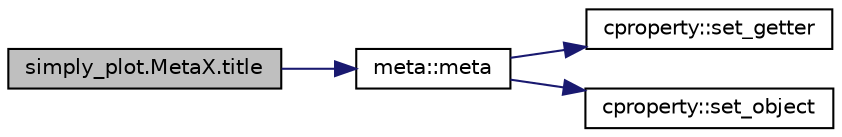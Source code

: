 digraph "simply_plot.MetaX.title"
{
 // INTERACTIVE_SVG=YES
 // LATEX_PDF_SIZE
  edge [fontname="Helvetica",fontsize="10",labelfontname="Helvetica",labelfontsize="10"];
  node [fontname="Helvetica",fontsize="10",shape=record];
  rankdir="LR";
  Node1 [label="simply_plot.MetaX.title",height=0.2,width=0.4,color="black", fillcolor="grey75", style="filled", fontcolor="black",tooltip=" "];
  Node1 -> Node2 [color="midnightblue",fontsize="10",style="solid",fontname="Helvetica"];
  Node2 [label="meta::meta",height=0.2,width=0.4,color="black", fillcolor="white", style="filled",URL="$classmeta.html#a63ad3379066eb6b7c8bf7a7ea9ee0783",tooltip="< Public access specifier for the following members."];
  Node2 -> Node3 [color="midnightblue",fontsize="10",style="solid",fontname="Helvetica"];
  Node3 [label="cproperty::set_getter",height=0.2,width=0.4,color="black", fillcolor="white", style="filled",URL="$classcproperty.html#a31b26b5ffb20bbf8d8ee38e0755a9819",tooltip=" "];
  Node2 -> Node4 [color="midnightblue",fontsize="10",style="solid",fontname="Helvetica"];
  Node4 [label="cproperty::set_object",height=0.2,width=0.4,color="black", fillcolor="white", style="filled",URL="$classcproperty.html#a41a70e8e01c9b1a20b94d2dbf1a6b214",tooltip=" "];
}
